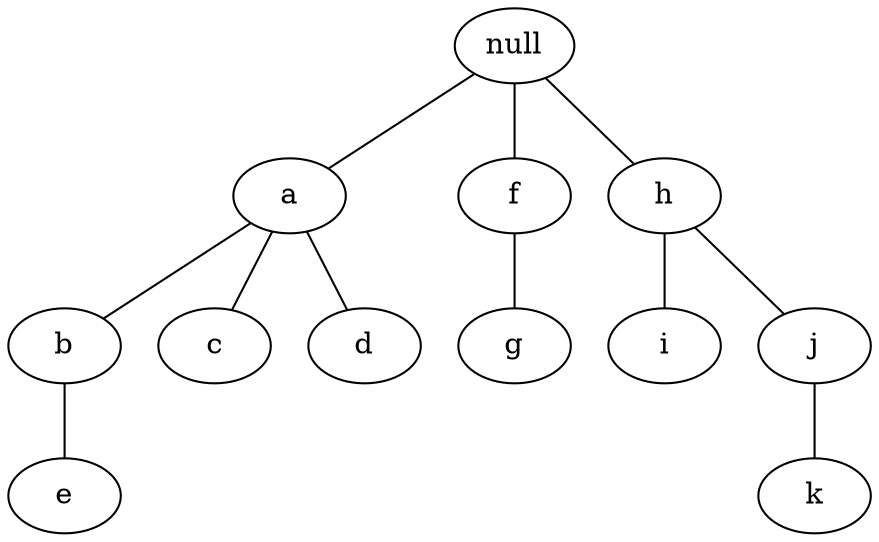 graph tree {
null -- a;
a -- b;
b -- e;
{ rank=same; e }
{ rank=same; b c d }
a -- c;
{ rank=same; c d }
a -- d;
{ rank=same; d }
{ rank=same; a f h }
null -- f;
f -- g;
{ rank=same; g }
{ rank=same; f h }
null -- h;
h -- i;
{ rank=same; i j }
h -- j;
j -- k;
{ rank=same; k }
{ rank=same; j }
{ rank=same; h }
{ rank=same; null }
}